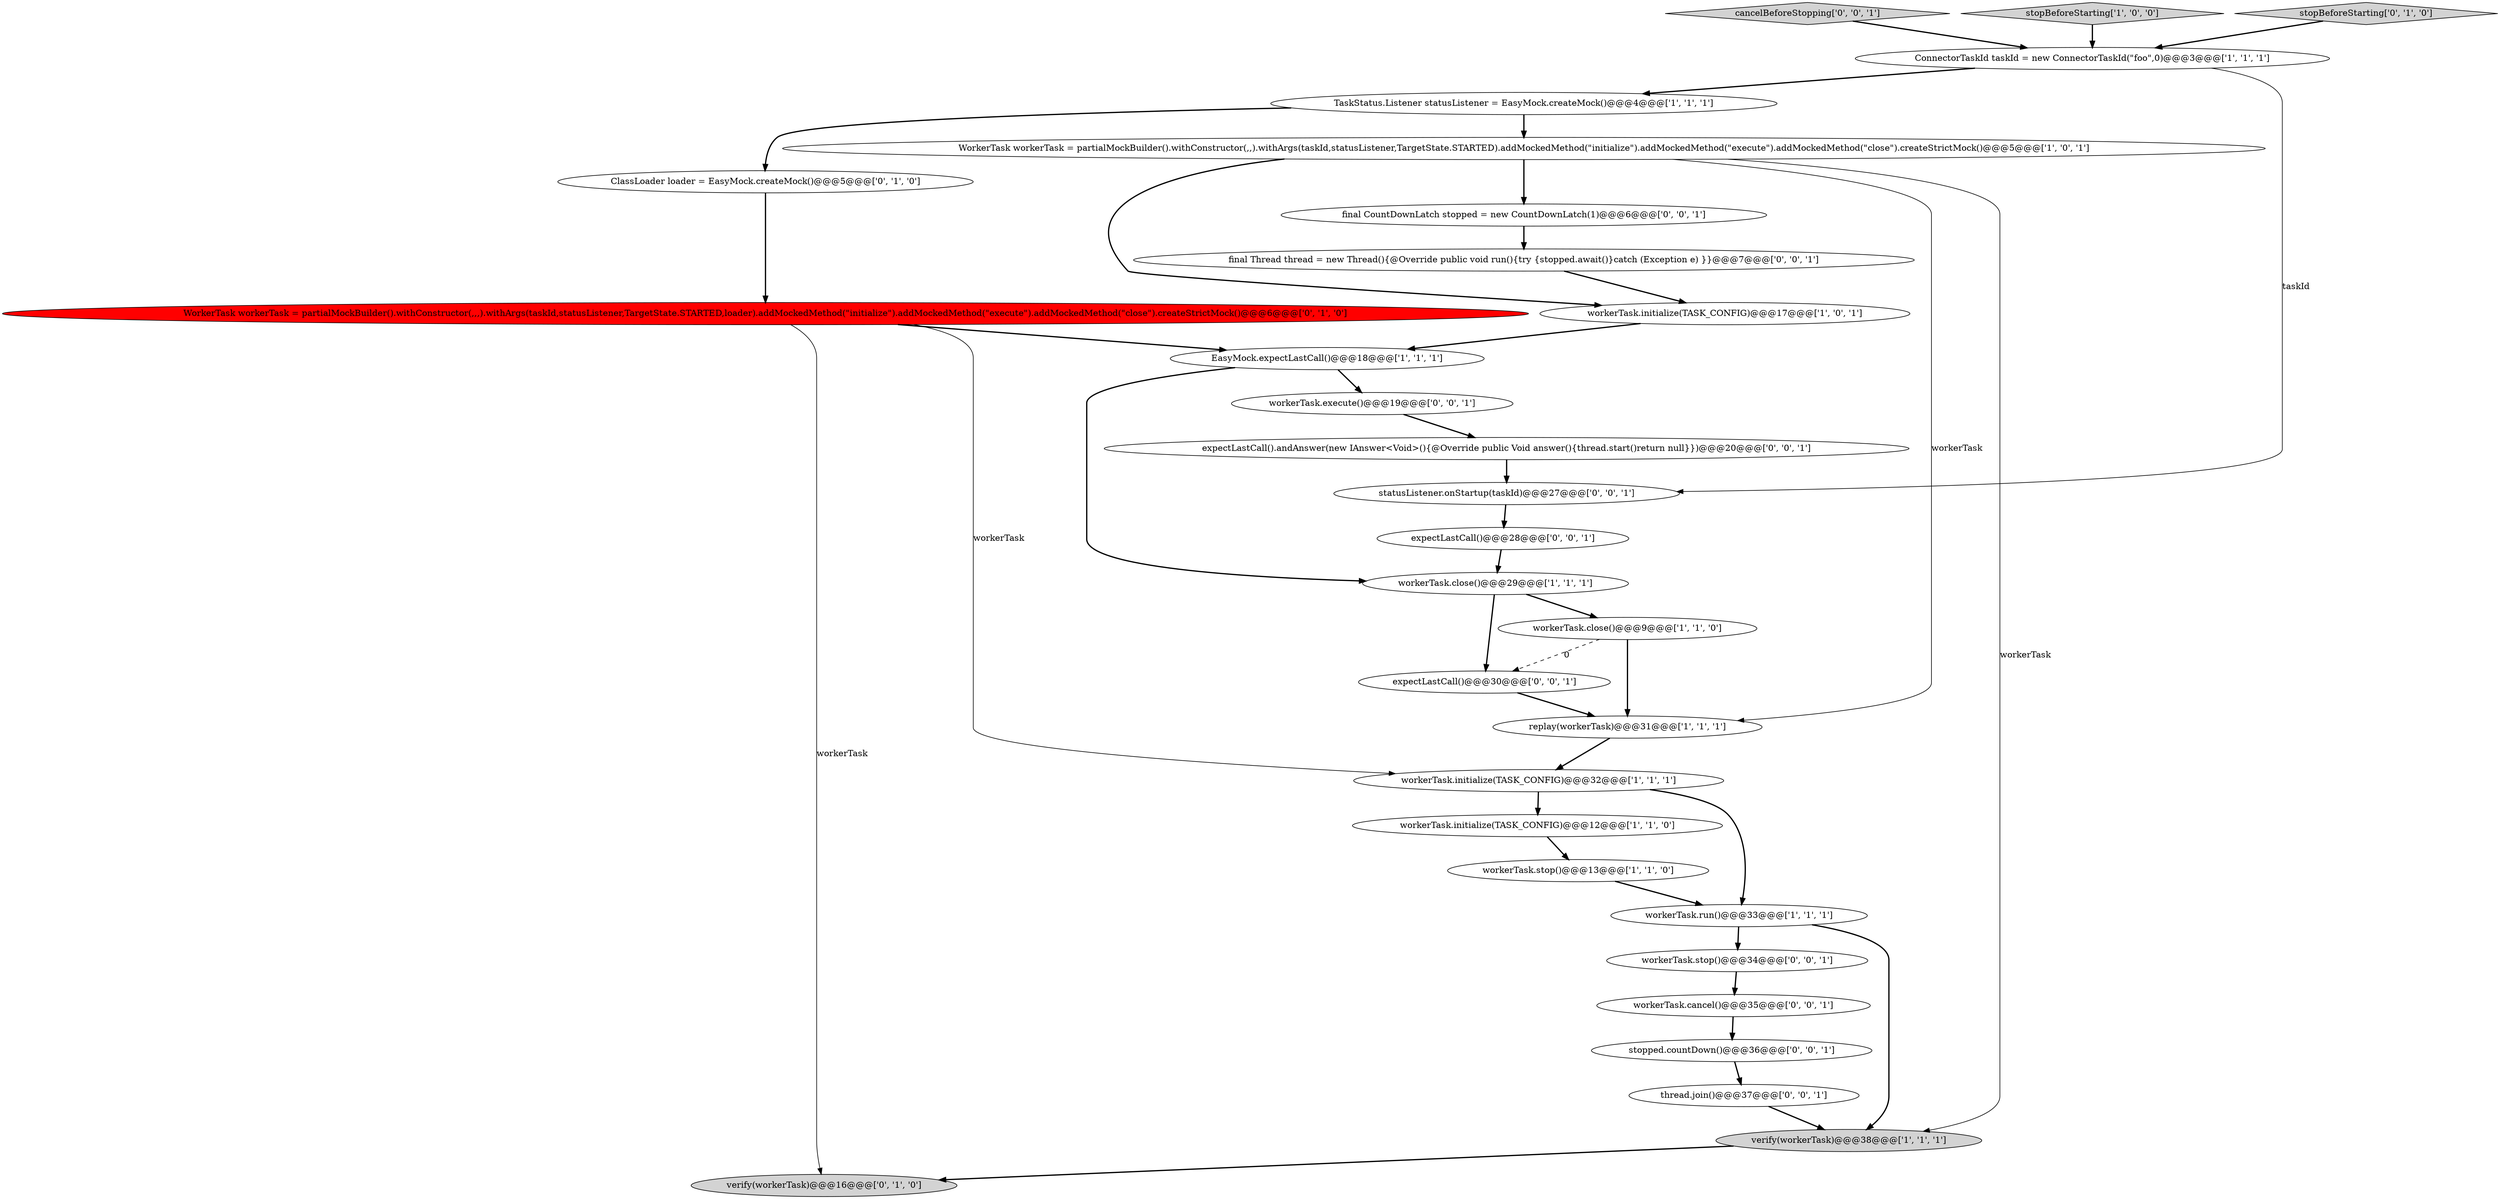 digraph {
2 [style = filled, label = "TaskStatus.Listener statusListener = EasyMock.createMock()@@@4@@@['1', '1', '1']", fillcolor = white, shape = ellipse image = "AAA0AAABBB1BBB"];
9 [style = filled, label = "workerTask.initialize(TASK_CONFIG)@@@17@@@['1', '0', '1']", fillcolor = white, shape = ellipse image = "AAA0AAABBB1BBB"];
11 [style = filled, label = "workerTask.run()@@@33@@@['1', '1', '1']", fillcolor = white, shape = ellipse image = "AAA0AAABBB1BBB"];
12 [style = filled, label = "workerTask.close()@@@9@@@['1', '1', '0']", fillcolor = white, shape = ellipse image = "AAA0AAABBB1BBB"];
29 [style = filled, label = "final CountDownLatch stopped = new CountDownLatch(1)@@@6@@@['0', '0', '1']", fillcolor = white, shape = ellipse image = "AAA0AAABBB3BBB"];
20 [style = filled, label = "expectLastCall()@@@28@@@['0', '0', '1']", fillcolor = white, shape = ellipse image = "AAA0AAABBB3BBB"];
25 [style = filled, label = "stopped.countDown()@@@36@@@['0', '0', '1']", fillcolor = white, shape = ellipse image = "AAA0AAABBB3BBB"];
21 [style = filled, label = "statusListener.onStartup(taskId)@@@27@@@['0', '0', '1']", fillcolor = white, shape = ellipse image = "AAA0AAABBB3BBB"];
19 [style = filled, label = "cancelBeforeStopping['0', '0', '1']", fillcolor = lightgray, shape = diamond image = "AAA0AAABBB3BBB"];
24 [style = filled, label = "thread.join()@@@37@@@['0', '0', '1']", fillcolor = white, shape = ellipse image = "AAA0AAABBB3BBB"];
3 [style = filled, label = "replay(workerTask)@@@31@@@['1', '1', '1']", fillcolor = white, shape = ellipse image = "AAA0AAABBB1BBB"];
5 [style = filled, label = "workerTask.initialize(TASK_CONFIG)@@@12@@@['1', '1', '0']", fillcolor = white, shape = ellipse image = "AAA0AAABBB1BBB"];
7 [style = filled, label = "WorkerTask workerTask = partialMockBuilder().withConstructor(,,).withArgs(taskId,statusListener,TargetState.STARTED).addMockedMethod(\"initialize\").addMockedMethod(\"execute\").addMockedMethod(\"close\").createStrictMock()@@@5@@@['1', '0', '1']", fillcolor = white, shape = ellipse image = "AAA0AAABBB1BBB"];
17 [style = filled, label = "ClassLoader loader = EasyMock.createMock()@@@5@@@['0', '1', '0']", fillcolor = white, shape = ellipse image = "AAA0AAABBB2BBB"];
6 [style = filled, label = "stopBeforeStarting['1', '0', '0']", fillcolor = lightgray, shape = diamond image = "AAA0AAABBB1BBB"];
23 [style = filled, label = "workerTask.stop()@@@34@@@['0', '0', '1']", fillcolor = white, shape = ellipse image = "AAA0AAABBB3BBB"];
0 [style = filled, label = "EasyMock.expectLastCall()@@@18@@@['1', '1', '1']", fillcolor = white, shape = ellipse image = "AAA0AAABBB1BBB"];
13 [style = filled, label = "workerTask.close()@@@29@@@['1', '1', '1']", fillcolor = white, shape = ellipse image = "AAA0AAABBB1BBB"];
28 [style = filled, label = "expectLastCall().andAnswer(new IAnswer<Void>(){@Override public Void answer(){thread.start()return null}})@@@20@@@['0', '0', '1']", fillcolor = white, shape = ellipse image = "AAA0AAABBB3BBB"];
22 [style = filled, label = "workerTask.cancel()@@@35@@@['0', '0', '1']", fillcolor = white, shape = ellipse image = "AAA0AAABBB3BBB"];
1 [style = filled, label = "ConnectorTaskId taskId = new ConnectorTaskId(\"foo\",0)@@@3@@@['1', '1', '1']", fillcolor = white, shape = ellipse image = "AAA0AAABBB1BBB"];
16 [style = filled, label = "stopBeforeStarting['0', '1', '0']", fillcolor = lightgray, shape = diamond image = "AAA0AAABBB2BBB"];
14 [style = filled, label = "WorkerTask workerTask = partialMockBuilder().withConstructor(,,,).withArgs(taskId,statusListener,TargetState.STARTED,loader).addMockedMethod(\"initialize\").addMockedMethod(\"execute\").addMockedMethod(\"close\").createStrictMock()@@@6@@@['0', '1', '0']", fillcolor = red, shape = ellipse image = "AAA1AAABBB2BBB"];
26 [style = filled, label = "final Thread thread = new Thread(){@Override public void run(){try {stopped.await()}catch (Exception e) }}@@@7@@@['0', '0', '1']", fillcolor = white, shape = ellipse image = "AAA0AAABBB3BBB"];
8 [style = filled, label = "verify(workerTask)@@@38@@@['1', '1', '1']", fillcolor = lightgray, shape = ellipse image = "AAA0AAABBB1BBB"];
18 [style = filled, label = "workerTask.execute()@@@19@@@['0', '0', '1']", fillcolor = white, shape = ellipse image = "AAA0AAABBB3BBB"];
15 [style = filled, label = "verify(workerTask)@@@16@@@['0', '1', '0']", fillcolor = lightgray, shape = ellipse image = "AAA0AAABBB2BBB"];
4 [style = filled, label = "workerTask.initialize(TASK_CONFIG)@@@32@@@['1', '1', '1']", fillcolor = white, shape = ellipse image = "AAA0AAABBB1BBB"];
10 [style = filled, label = "workerTask.stop()@@@13@@@['1', '1', '0']", fillcolor = white, shape = ellipse image = "AAA0AAABBB1BBB"];
27 [style = filled, label = "expectLastCall()@@@30@@@['0', '0', '1']", fillcolor = white, shape = ellipse image = "AAA0AAABBB3BBB"];
2->17 [style = bold, label=""];
5->10 [style = bold, label=""];
22->25 [style = bold, label=""];
20->13 [style = bold, label=""];
8->15 [style = bold, label=""];
9->0 [style = bold, label=""];
0->13 [style = bold, label=""];
27->3 [style = bold, label=""];
26->9 [style = bold, label=""];
7->8 [style = solid, label="workerTask"];
7->3 [style = solid, label="workerTask"];
3->4 [style = bold, label=""];
18->28 [style = bold, label=""];
29->26 [style = bold, label=""];
7->9 [style = bold, label=""];
6->1 [style = bold, label=""];
25->24 [style = bold, label=""];
19->1 [style = bold, label=""];
28->21 [style = bold, label=""];
13->27 [style = bold, label=""];
13->12 [style = bold, label=""];
10->11 [style = bold, label=""];
21->20 [style = bold, label=""];
23->22 [style = bold, label=""];
14->0 [style = bold, label=""];
16->1 [style = bold, label=""];
17->14 [style = bold, label=""];
1->21 [style = solid, label="taskId"];
14->4 [style = solid, label="workerTask"];
12->27 [style = dashed, label="0"];
11->8 [style = bold, label=""];
0->18 [style = bold, label=""];
1->2 [style = bold, label=""];
12->3 [style = bold, label=""];
2->7 [style = bold, label=""];
24->8 [style = bold, label=""];
14->15 [style = solid, label="workerTask"];
4->11 [style = bold, label=""];
11->23 [style = bold, label=""];
4->5 [style = bold, label=""];
7->29 [style = bold, label=""];
}
